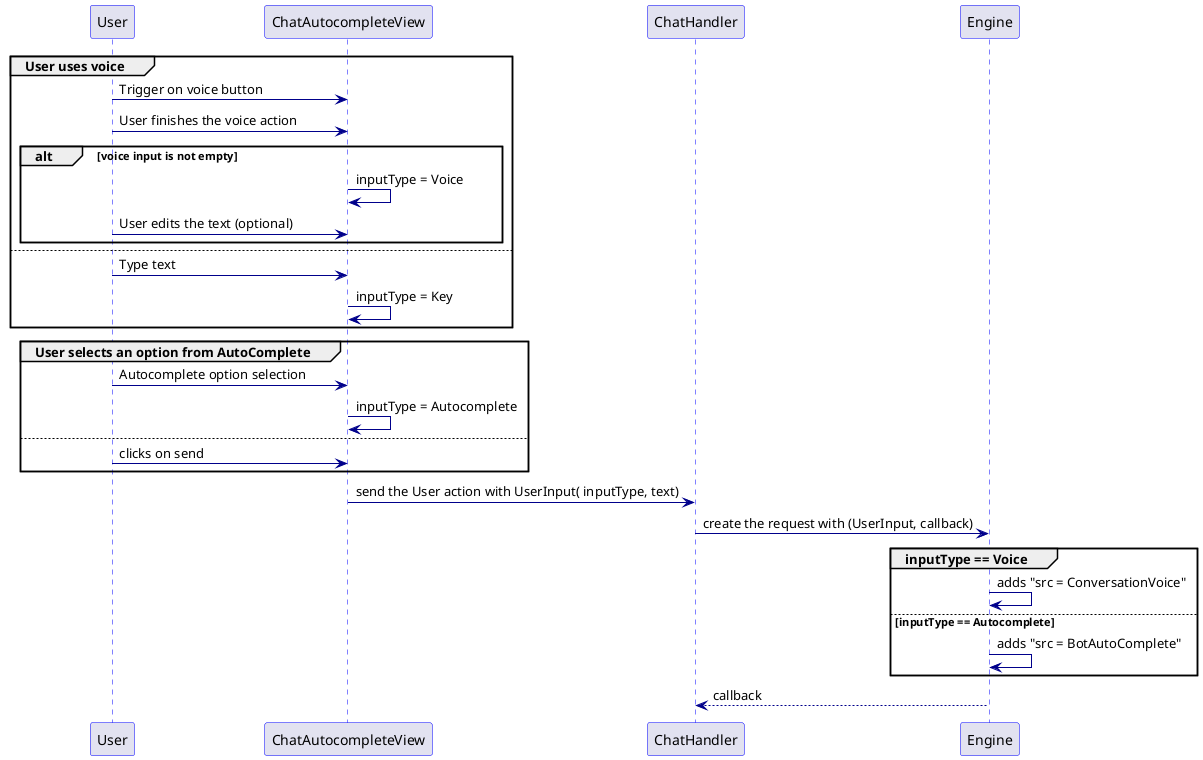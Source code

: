 @startuml

skinparam sequence {
    ParticipantPadding 60
    ParticipantBorderColor Blue
    ActorBorderColor Blue

    LifeLineBorderColor blue
    LifeLineBackgroundColor #A9DCDF
    ArrowColor darkBlue
}

Participant User
Participant ChatAutocompleteView

/'
Participant NRConversationFragment
'/
Participant ChatHandler
/'
Participant ChatController
'/
Participant Engine

/'
ChatController -> ChatHandler: create

ChatHandler -> ChatHandler: ChatInputData( onSend implementation )
ChatHandler -> NRConversationFragment: enableChatInput(ChatInputData)

NRConversationFragment -> NRConversationFragment: createCmp(ComponentType.ChatInputCmp)
NRConversationFragment -> ChatAutocompleteView: create ChatInputCmp (ChatAutocompleteView came from the ChatInputUIProvider)
NRConversationFragment -> ChatAutocompleteView: update(ChatInputData)
'/

group User uses voice
User -> ChatAutocompleteView: Trigger on voice button
User -> ChatAutocompleteView: User finishes the voice action
alt voice input is not empty
ChatAutocompleteView -> ChatAutocompleteView: inputType = Voice
User -> ChatAutocompleteView: User edits the text (optional)
end
else
User -> ChatAutocompleteView: Type text
ChatAutocompleteView -> ChatAutocompleteView: inputType = Key
end

group User selects an option from AutoComplete
User -> ChatAutocompleteView: Autocomplete option selection
ChatAutocompleteView -> ChatAutocompleteView: inputType = Autocomplete
else
User -> ChatAutocompleteView: clicks on send
end

ChatAutocompleteView -> ChatHandler: send the User action with UserInput( inputType, text)

ChatHandler -> Engine: create the request with (UserInput, callback)

group inputType == Voice
Engine -> Engine: adds "src = ConversationVoice"
else inputType == Autocomplete
Engine -> Engine: adds "src = BotAutoComplete"
end

Engine --> ChatHandler: callback

@enduml